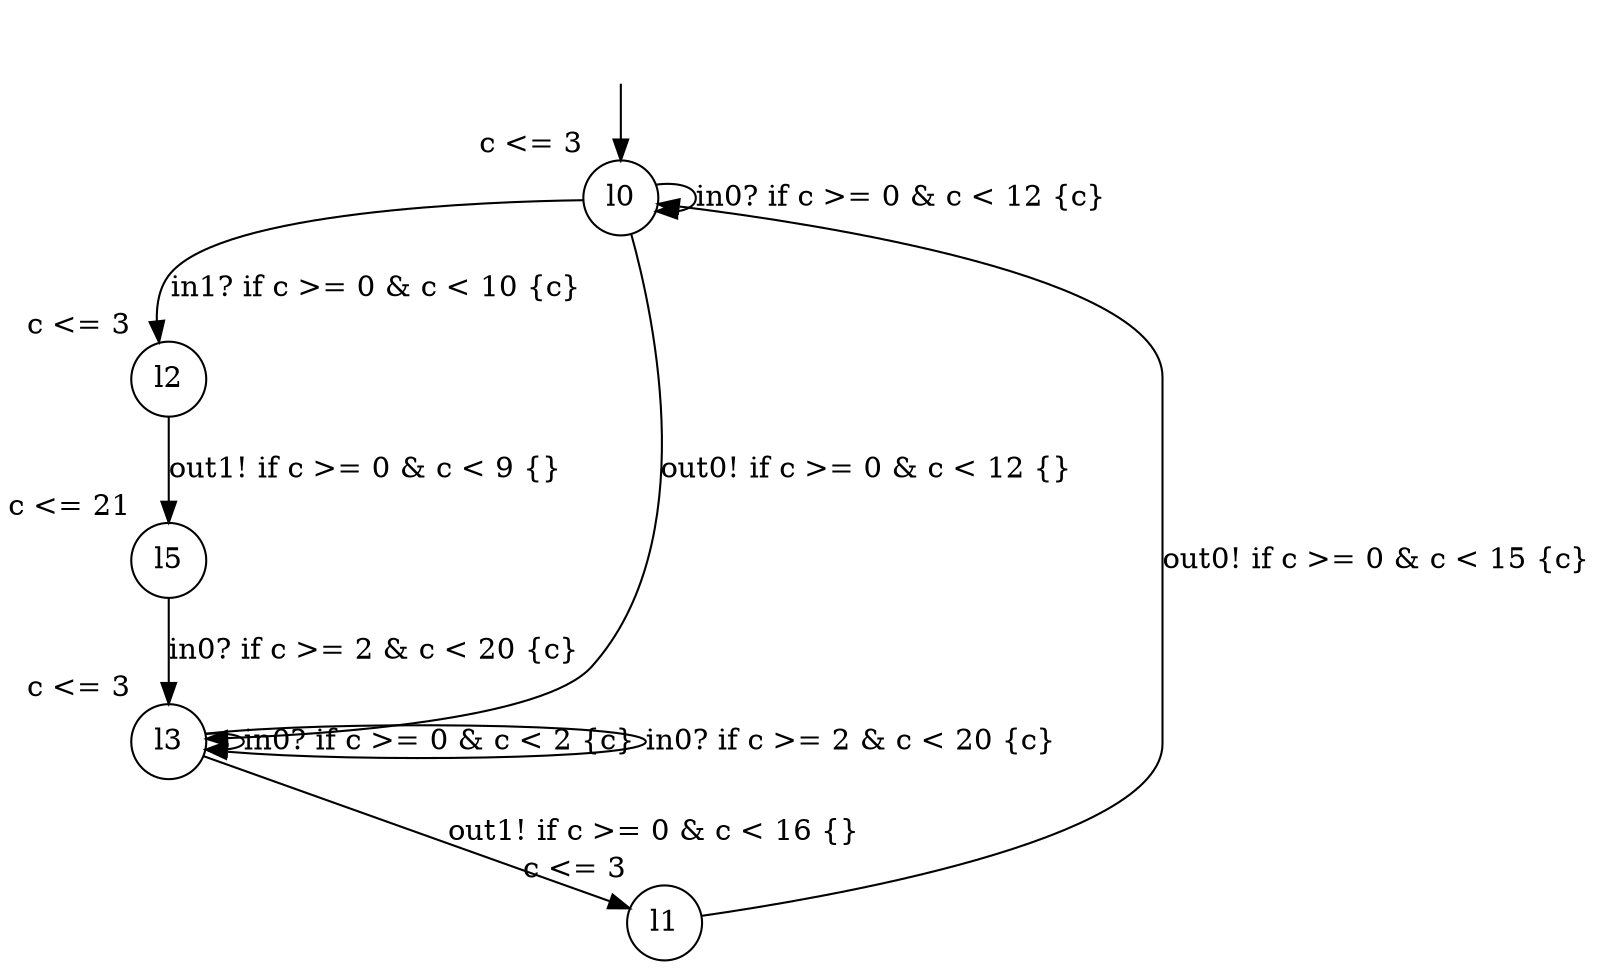 digraph g {
__start0 [label="" shape="none"];
l0 [shape="circle" margin=0 label="l0", xlabel="c <= 3"];
l1 [shape="circle" margin=0 label="l1", xlabel="c <= 3"];
l2 [shape="circle" margin=0 label="l2", xlabel="c <= 3"];
l3 [shape="circle" margin=0 label="l3", xlabel="c <= 3"];
l5 [shape="circle" margin=0 label="l5", xlabel="c <= 21"];
l0 -> l2 [label="in1? if c >= 0 & c < 10 {c} "];
l0 -> l0 [label="in0? if c >= 0 & c < 12 {c} "];
l0 -> l3 [label="out0! if c >= 0 & c < 12 {} "];
l1 -> l0 [label="out0! if c >= 0 & c < 15 {c} "];
l2 -> l5 [label="out1! if c >= 0 & c < 9 {} "];
l3 -> l3 [label="in0? if c >= 0 & c < 2 {c} "];
l3 -> l1 [label="out1! if c >= 0 & c < 16 {} "];
l3 -> l3 [label="in0? if c >= 2 & c < 20 {c} "];
l5 -> l3 [label="in0? if c >= 2 & c < 20 {c} "];
__start0 -> l0;
}
